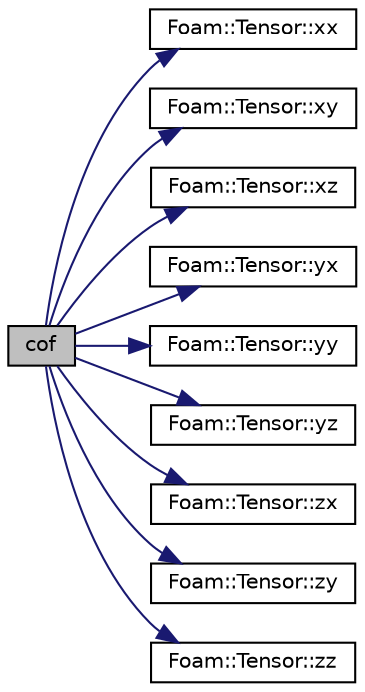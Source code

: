 digraph "cof"
{
  bgcolor="transparent";
  edge [fontname="Helvetica",fontsize="10",labelfontname="Helvetica",labelfontsize="10"];
  node [fontname="Helvetica",fontsize="10",shape=record];
  rankdir="LR";
  Node141448 [label="cof",height=0.2,width=0.4,color="black", fillcolor="grey75", style="filled", fontcolor="black"];
  Node141448 -> Node141449 [color="midnightblue",fontsize="10",style="solid",fontname="Helvetica"];
  Node141449 [label="Foam::Tensor::xx",height=0.2,width=0.4,color="black",URL="$a28789.html#a1b97c7c1ed81b4fb23da8dcb71a8cd2a"];
  Node141448 -> Node141450 [color="midnightblue",fontsize="10",style="solid",fontname="Helvetica"];
  Node141450 [label="Foam::Tensor::xy",height=0.2,width=0.4,color="black",URL="$a28789.html#aab470ae2a5eeac8c33a7b6abac6b39b3"];
  Node141448 -> Node141451 [color="midnightblue",fontsize="10",style="solid",fontname="Helvetica"];
  Node141451 [label="Foam::Tensor::xz",height=0.2,width=0.4,color="black",URL="$a28789.html#a6c0a9bc605f3cfdfb3307b3dcf136f60"];
  Node141448 -> Node141452 [color="midnightblue",fontsize="10",style="solid",fontname="Helvetica"];
  Node141452 [label="Foam::Tensor::yx",height=0.2,width=0.4,color="black",URL="$a28789.html#a217bb42e2157c7914d7ebb0ffb730b7d"];
  Node141448 -> Node141453 [color="midnightblue",fontsize="10",style="solid",fontname="Helvetica"];
  Node141453 [label="Foam::Tensor::yy",height=0.2,width=0.4,color="black",URL="$a28789.html#aba9d77023a5662b9c2d3639d5de555a0"];
  Node141448 -> Node141454 [color="midnightblue",fontsize="10",style="solid",fontname="Helvetica"];
  Node141454 [label="Foam::Tensor::yz",height=0.2,width=0.4,color="black",URL="$a28789.html#a4a98b51ba7019e1cfffae8d321a823df"];
  Node141448 -> Node141455 [color="midnightblue",fontsize="10",style="solid",fontname="Helvetica"];
  Node141455 [label="Foam::Tensor::zx",height=0.2,width=0.4,color="black",URL="$a28789.html#ab7a45ba3b507f0b3f9d5c0bde184b151"];
  Node141448 -> Node141456 [color="midnightblue",fontsize="10",style="solid",fontname="Helvetica"];
  Node141456 [label="Foam::Tensor::zy",height=0.2,width=0.4,color="black",URL="$a28789.html#ab7ecfba4f263d0455d4ea82f590a2612"];
  Node141448 -> Node141457 [color="midnightblue",fontsize="10",style="solid",fontname="Helvetica"];
  Node141457 [label="Foam::Tensor::zz",height=0.2,width=0.4,color="black",URL="$a28789.html#a831c4848d01bfcc8d717b7ef92f2cd4b"];
}
